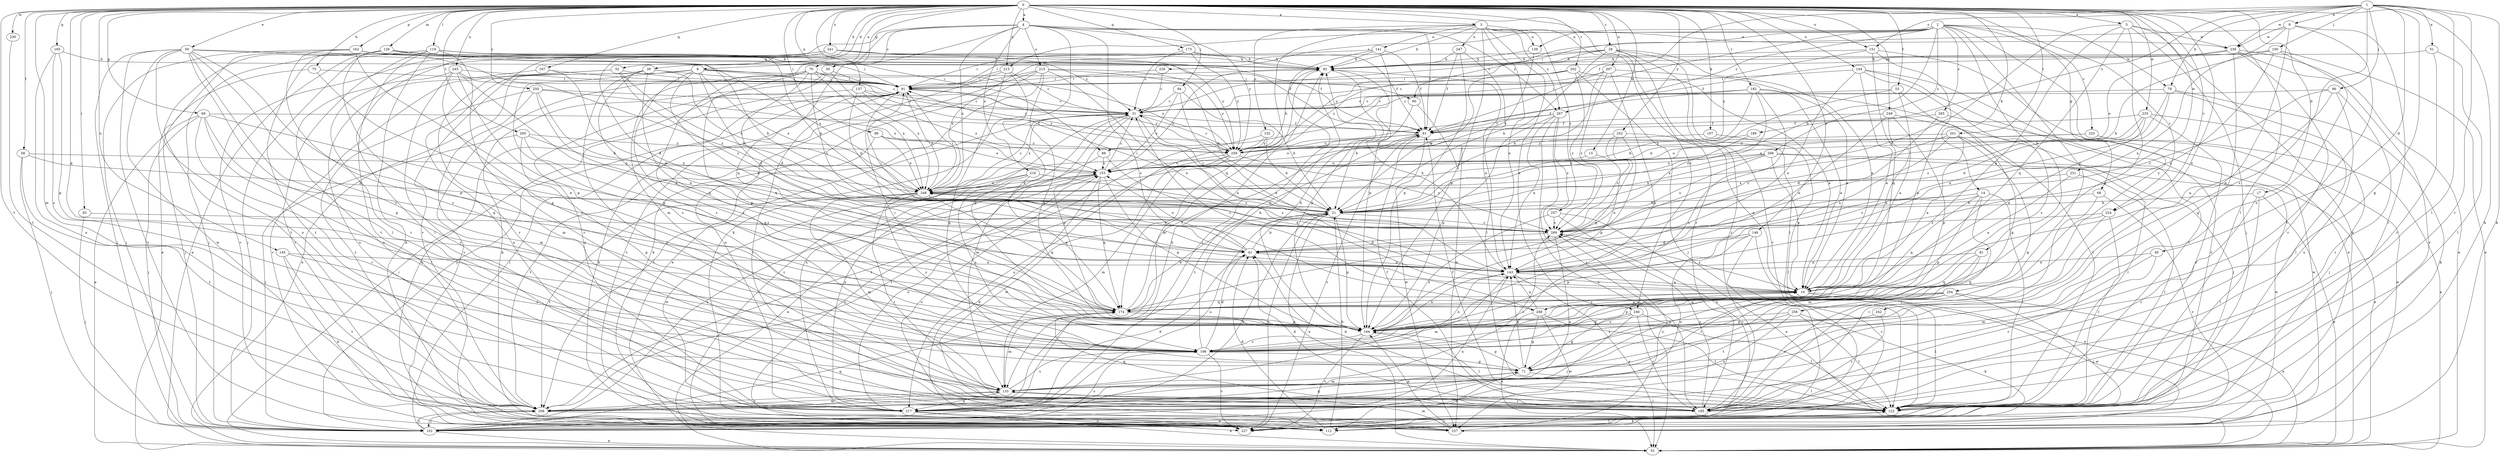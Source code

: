 strict digraph  {
0;
1;
2;
3;
4;
5;
8;
9;
10;
13;
14;
17;
21;
28;
30;
31;
32;
39;
40;
41;
50;
51;
52;
53;
58;
61;
68;
69;
70;
71;
75;
79;
81;
82;
83;
86;
88;
90;
91;
94;
96;
100;
102;
107;
112;
119;
122;
126;
133;
137;
139;
141;
143;
144;
145;
146;
151;
152;
153;
162;
164;
165;
167;
173;
174;
182;
185;
189;
196;
200;
201;
202;
206;
207;
213;
215;
216;
217;
224;
225;
226;
227;
230;
231;
235;
236;
237;
241;
242;
245;
246;
247;
248;
249;
250;
252;
254;
256;
257;
259;
265;
266;
267;
268;
269;
0 -> 3  [label=a];
0 -> 4  [label=a];
0 -> 5  [label=a];
0 -> 8  [label=a];
0 -> 13  [label=b];
0 -> 14  [label=b];
0 -> 17  [label=b];
0 -> 28  [label=c];
0 -> 32  [label=d];
0 -> 39  [label=d];
0 -> 50  [label=e];
0 -> 53  [label=f];
0 -> 58  [label=f];
0 -> 68  [label=g];
0 -> 69  [label=g];
0 -> 70  [label=g];
0 -> 75  [label=h];
0 -> 83  [label=i];
0 -> 86  [label=i];
0 -> 88  [label=i];
0 -> 94  [label=j];
0 -> 107  [label=k];
0 -> 112  [label=k];
0 -> 119  [label=l];
0 -> 122  [label=l];
0 -> 126  [label=m];
0 -> 133  [label=m];
0 -> 137  [label=n];
0 -> 144  [label=o];
0 -> 145  [label=o];
0 -> 146  [label=o];
0 -> 151  [label=o];
0 -> 162  [label=p];
0 -> 165  [label=q];
0 -> 167  [label=q];
0 -> 173  [label=q];
0 -> 174  [label=q];
0 -> 182  [label=r];
0 -> 200  [label=t];
0 -> 201  [label=t];
0 -> 202  [label=t];
0 -> 206  [label=t];
0 -> 207  [label=u];
0 -> 213  [label=u];
0 -> 224  [label=v];
0 -> 230  [label=w];
0 -> 231  [label=w];
0 -> 235  [label=w];
0 -> 241  [label=x];
0 -> 242  [label=x];
0 -> 245  [label=x];
0 -> 246  [label=x];
0 -> 249  [label=y];
0 -> 250  [label=y];
0 -> 252  [label=y];
1 -> 9  [label=a];
1 -> 40  [label=d];
1 -> 51  [label=e];
1 -> 61  [label=f];
1 -> 71  [label=g];
1 -> 79  [label=h];
1 -> 96  [label=j];
1 -> 100  [label=j];
1 -> 112  [label=k];
1 -> 122  [label=l];
1 -> 151  [label=o];
1 -> 185  [label=r];
1 -> 189  [label=s];
1 -> 196  [label=s];
1 -> 236  [label=w];
2 -> 21  [label=b];
2 -> 79  [label=h];
2 -> 81  [label=h];
2 -> 88  [label=i];
2 -> 90  [label=i];
2 -> 139  [label=n];
2 -> 213  [label=u];
2 -> 224  [label=v];
2 -> 225  [label=v];
2 -> 226  [label=v];
2 -> 254  [label=y];
2 -> 256  [label=y];
2 -> 265  [label=z];
2 -> 266  [label=z];
2 -> 267  [label=z];
3 -> 82  [label=h];
3 -> 139  [label=n];
3 -> 141  [label=n];
3 -> 143  [label=n];
3 -> 152  [label=o];
3 -> 164  [label=p];
3 -> 174  [label=q];
3 -> 185  [label=r];
3 -> 246  [label=x];
3 -> 247  [label=x];
3 -> 257  [label=y];
3 -> 267  [label=z];
4 -> 30  [label=c];
4 -> 61  [label=f];
4 -> 112  [label=k];
4 -> 133  [label=m];
4 -> 174  [label=q];
4 -> 215  [label=u];
4 -> 216  [label=u];
4 -> 227  [label=v];
4 -> 236  [label=w];
4 -> 248  [label=x];
4 -> 259  [label=y];
4 -> 267  [label=z];
4 -> 268  [label=z];
5 -> 10  [label=a];
5 -> 41  [label=d];
5 -> 102  [label=j];
5 -> 112  [label=k];
5 -> 164  [label=p];
5 -> 174  [label=q];
5 -> 236  [label=w];
8 -> 41  [label=d];
8 -> 52  [label=e];
8 -> 90  [label=i];
8 -> 91  [label=i];
8 -> 143  [label=n];
8 -> 174  [label=q];
8 -> 196  [label=s];
8 -> 248  [label=x];
8 -> 259  [label=y];
9 -> 31  [label=c];
9 -> 122  [label=l];
9 -> 143  [label=n];
9 -> 164  [label=p];
9 -> 206  [label=t];
9 -> 236  [label=w];
10 -> 122  [label=l];
10 -> 174  [label=q];
10 -> 237  [label=w];
10 -> 268  [label=z];
10 -> 269  [label=z];
13 -> 143  [label=n];
13 -> 153  [label=o];
14 -> 21  [label=b];
14 -> 71  [label=g];
14 -> 122  [label=l];
14 -> 164  [label=p];
14 -> 174  [label=q];
14 -> 269  [label=z];
17 -> 21  [label=b];
17 -> 52  [label=e];
17 -> 122  [label=l];
17 -> 185  [label=r];
21 -> 31  [label=c];
21 -> 52  [label=e];
21 -> 91  [label=i];
21 -> 164  [label=p];
21 -> 217  [label=u];
21 -> 227  [label=v];
21 -> 269  [label=z];
28 -> 10  [label=a];
28 -> 21  [label=b];
28 -> 82  [label=h];
28 -> 91  [label=i];
28 -> 122  [label=l];
28 -> 185  [label=r];
28 -> 227  [label=v];
28 -> 259  [label=y];
30 -> 91  [label=i];
30 -> 112  [label=k];
30 -> 217  [label=u];
30 -> 248  [label=x];
31 -> 61  [label=f];
31 -> 133  [label=m];
31 -> 143  [label=n];
31 -> 164  [label=p];
31 -> 206  [label=t];
31 -> 217  [label=u];
31 -> 248  [label=x];
32 -> 21  [label=b];
32 -> 91  [label=i];
32 -> 133  [label=m];
32 -> 227  [label=v];
32 -> 269  [label=z];
39 -> 91  [label=i];
39 -> 122  [label=l];
39 -> 164  [label=p];
39 -> 196  [label=s];
39 -> 217  [label=u];
39 -> 248  [label=x];
40 -> 133  [label=m];
40 -> 143  [label=n];
40 -> 185  [label=r];
41 -> 21  [label=b];
41 -> 143  [label=n];
41 -> 153  [label=o];
41 -> 248  [label=x];
50 -> 61  [label=f];
50 -> 71  [label=g];
50 -> 82  [label=h];
50 -> 102  [label=j];
50 -> 122  [label=l];
50 -> 164  [label=p];
50 -> 196  [label=s];
50 -> 217  [label=u];
50 -> 227  [label=v];
50 -> 237  [label=w];
51 -> 82  [label=h];
51 -> 122  [label=l];
51 -> 185  [label=r];
52 -> 91  [label=i];
53 -> 10  [label=a];
53 -> 21  [label=b];
53 -> 31  [label=c];
53 -> 71  [label=g];
58 -> 21  [label=b];
58 -> 102  [label=j];
58 -> 153  [label=o];
58 -> 206  [label=t];
61 -> 153  [label=o];
61 -> 206  [label=t];
61 -> 227  [label=v];
61 -> 237  [label=w];
61 -> 259  [label=y];
68 -> 21  [label=b];
68 -> 185  [label=r];
68 -> 227  [label=v];
69 -> 52  [label=e];
69 -> 61  [label=f];
69 -> 102  [label=j];
69 -> 122  [label=l];
69 -> 143  [label=n];
69 -> 174  [label=q];
69 -> 185  [label=r];
70 -> 41  [label=d];
70 -> 91  [label=i];
70 -> 174  [label=q];
70 -> 196  [label=s];
70 -> 227  [label=v];
70 -> 248  [label=x];
70 -> 259  [label=y];
70 -> 269  [label=z];
71 -> 112  [label=k];
71 -> 122  [label=l];
71 -> 133  [label=m];
71 -> 143  [label=n];
71 -> 164  [label=p];
75 -> 91  [label=i];
75 -> 102  [label=j];
75 -> 164  [label=p];
79 -> 31  [label=c];
79 -> 41  [label=d];
79 -> 112  [label=k];
79 -> 122  [label=l];
79 -> 143  [label=n];
81 -> 143  [label=n];
81 -> 174  [label=q];
81 -> 196  [label=s];
81 -> 206  [label=t];
82 -> 91  [label=i];
82 -> 133  [label=m];
82 -> 143  [label=n];
82 -> 153  [label=o];
82 -> 164  [label=p];
83 -> 102  [label=j];
83 -> 269  [label=z];
86 -> 153  [label=o];
86 -> 206  [label=t];
86 -> 248  [label=x];
86 -> 259  [label=y];
88 -> 10  [label=a];
88 -> 153  [label=o];
88 -> 217  [label=u];
90 -> 21  [label=b];
90 -> 237  [label=w];
91 -> 31  [label=c];
91 -> 102  [label=j];
91 -> 112  [label=k];
91 -> 248  [label=x];
91 -> 259  [label=y];
94 -> 10  [label=a];
94 -> 21  [label=b];
94 -> 31  [label=c];
94 -> 153  [label=o];
96 -> 10  [label=a];
96 -> 31  [label=c];
96 -> 185  [label=r];
96 -> 217  [label=u];
96 -> 269  [label=z];
100 -> 21  [label=b];
100 -> 52  [label=e];
100 -> 61  [label=f];
100 -> 82  [label=h];
100 -> 143  [label=n];
100 -> 196  [label=s];
102 -> 21  [label=b];
102 -> 52  [label=e];
102 -> 91  [label=i];
102 -> 143  [label=n];
102 -> 153  [label=o];
102 -> 174  [label=q];
102 -> 196  [label=s];
102 -> 206  [label=t];
107 -> 122  [label=l];
107 -> 259  [label=y];
112 -> 21  [label=b];
112 -> 41  [label=d];
119 -> 21  [label=b];
119 -> 52  [label=e];
119 -> 61  [label=f];
119 -> 82  [label=h];
119 -> 102  [label=j];
119 -> 112  [label=k];
119 -> 185  [label=r];
119 -> 206  [label=t];
119 -> 227  [label=v];
122 -> 41  [label=d];
122 -> 61  [label=f];
122 -> 112  [label=k];
122 -> 227  [label=v];
126 -> 21  [label=b];
126 -> 52  [label=e];
126 -> 82  [label=h];
126 -> 102  [label=j];
126 -> 185  [label=r];
126 -> 206  [label=t];
126 -> 269  [label=z];
133 -> 122  [label=l];
133 -> 185  [label=r];
133 -> 196  [label=s];
133 -> 206  [label=t];
133 -> 217  [label=u];
133 -> 269  [label=z];
137 -> 21  [label=b];
137 -> 31  [label=c];
137 -> 112  [label=k];
137 -> 153  [label=o];
137 -> 259  [label=y];
139 -> 82  [label=h];
139 -> 248  [label=x];
141 -> 61  [label=f];
141 -> 82  [label=h];
141 -> 91  [label=i];
141 -> 102  [label=j];
141 -> 164  [label=p];
143 -> 10  [label=a];
143 -> 52  [label=e];
143 -> 82  [label=h];
143 -> 133  [label=m];
144 -> 10  [label=a];
144 -> 91  [label=i];
144 -> 122  [label=l];
144 -> 143  [label=n];
144 -> 196  [label=s];
144 -> 227  [label=v];
145 -> 112  [label=k];
145 -> 143  [label=n];
145 -> 196  [label=s];
145 -> 206  [label=t];
146 -> 41  [label=d];
146 -> 52  [label=e];
146 -> 164  [label=p];
146 -> 217  [label=u];
146 -> 227  [label=v];
151 -> 52  [label=e];
151 -> 82  [label=h];
151 -> 164  [label=p];
151 -> 174  [label=q];
151 -> 259  [label=y];
152 -> 21  [label=b];
152 -> 206  [label=t];
152 -> 217  [label=u];
152 -> 259  [label=y];
153 -> 31  [label=c];
153 -> 52  [label=e];
153 -> 112  [label=k];
153 -> 164  [label=p];
153 -> 174  [label=q];
153 -> 227  [label=v];
153 -> 248  [label=x];
162 -> 82  [label=h];
162 -> 91  [label=i];
162 -> 102  [label=j];
162 -> 164  [label=p];
162 -> 196  [label=s];
162 -> 206  [label=t];
162 -> 248  [label=x];
164 -> 82  [label=h];
164 -> 91  [label=i];
164 -> 122  [label=l];
164 -> 143  [label=n];
164 -> 196  [label=s];
164 -> 227  [label=v];
165 -> 82  [label=h];
165 -> 164  [label=p];
165 -> 196  [label=s];
165 -> 217  [label=u];
167 -> 41  [label=d];
167 -> 91  [label=i];
167 -> 217  [label=u];
173 -> 31  [label=c];
173 -> 61  [label=f];
173 -> 82  [label=h];
173 -> 122  [label=l];
173 -> 248  [label=x];
173 -> 259  [label=y];
174 -> 21  [label=b];
174 -> 61  [label=f];
174 -> 133  [label=m];
174 -> 164  [label=p];
182 -> 10  [label=a];
182 -> 21  [label=b];
182 -> 31  [label=c];
182 -> 61  [label=f];
182 -> 122  [label=l];
182 -> 196  [label=s];
182 -> 269  [label=z];
185 -> 41  [label=d];
185 -> 61  [label=f];
185 -> 91  [label=i];
185 -> 174  [label=q];
185 -> 269  [label=z];
189 -> 248  [label=x];
189 -> 259  [label=y];
196 -> 41  [label=d];
196 -> 71  [label=g];
196 -> 82  [label=h];
196 -> 143  [label=n];
196 -> 227  [label=v];
200 -> 71  [label=g];
200 -> 102  [label=j];
200 -> 174  [label=q];
200 -> 248  [label=x];
200 -> 259  [label=y];
201 -> 10  [label=a];
201 -> 71  [label=g];
201 -> 122  [label=l];
201 -> 143  [label=n];
201 -> 259  [label=y];
201 -> 269  [label=z];
202 -> 10  [label=a];
202 -> 21  [label=b];
202 -> 91  [label=i];
202 -> 102  [label=j];
202 -> 259  [label=y];
202 -> 269  [label=z];
206 -> 102  [label=j];
206 -> 133  [label=m];
206 -> 237  [label=w];
207 -> 10  [label=a];
207 -> 21  [label=b];
207 -> 31  [label=c];
207 -> 91  [label=i];
207 -> 164  [label=p];
207 -> 269  [label=z];
213 -> 31  [label=c];
213 -> 71  [label=g];
213 -> 91  [label=i];
213 -> 164  [label=p];
213 -> 227  [label=v];
215 -> 21  [label=b];
215 -> 52  [label=e];
215 -> 91  [label=i];
215 -> 112  [label=k];
215 -> 143  [label=n];
215 -> 164  [label=p];
215 -> 217  [label=u];
215 -> 259  [label=y];
216 -> 174  [label=q];
216 -> 196  [label=s];
216 -> 237  [label=w];
216 -> 248  [label=x];
216 -> 269  [label=z];
217 -> 41  [label=d];
217 -> 52  [label=e];
217 -> 71  [label=g];
217 -> 82  [label=h];
217 -> 153  [label=o];
217 -> 227  [label=v];
224 -> 122  [label=l];
224 -> 133  [label=m];
224 -> 185  [label=r];
224 -> 269  [label=z];
225 -> 52  [label=e];
225 -> 153  [label=o];
225 -> 237  [label=w];
225 -> 259  [label=y];
226 -> 31  [label=c];
226 -> 91  [label=i];
227 -> 31  [label=c];
227 -> 122  [label=l];
230 -> 206  [label=t];
231 -> 10  [label=a];
231 -> 122  [label=l];
231 -> 248  [label=x];
235 -> 10  [label=a];
235 -> 61  [label=f];
235 -> 102  [label=j];
235 -> 122  [label=l];
235 -> 248  [label=x];
235 -> 269  [label=z];
236 -> 52  [label=e];
236 -> 71  [label=g];
236 -> 82  [label=h];
236 -> 153  [label=o];
236 -> 185  [label=r];
236 -> 227  [label=v];
237 -> 133  [label=m];
237 -> 153  [label=o];
237 -> 164  [label=p];
237 -> 269  [label=z];
241 -> 31  [label=c];
241 -> 41  [label=d];
241 -> 82  [label=h];
241 -> 185  [label=r];
241 -> 227  [label=v];
241 -> 259  [label=y];
242 -> 164  [label=p];
242 -> 185  [label=r];
245 -> 10  [label=a];
245 -> 31  [label=c];
245 -> 91  [label=i];
245 -> 164  [label=p];
245 -> 185  [label=r];
245 -> 196  [label=s];
245 -> 217  [label=u];
246 -> 71  [label=g];
246 -> 102  [label=j];
246 -> 122  [label=l];
246 -> 164  [label=p];
246 -> 185  [label=r];
247 -> 61  [label=f];
247 -> 82  [label=h];
247 -> 122  [label=l];
247 -> 164  [label=p];
248 -> 21  [label=b];
248 -> 31  [label=c];
248 -> 91  [label=i];
248 -> 122  [label=l];
248 -> 133  [label=m];
248 -> 174  [label=q];
248 -> 196  [label=s];
248 -> 206  [label=t];
248 -> 269  [label=z];
249 -> 10  [label=a];
249 -> 61  [label=f];
249 -> 102  [label=j];
249 -> 143  [label=n];
249 -> 164  [label=p];
250 -> 21  [label=b];
250 -> 31  [label=c];
250 -> 133  [label=m];
250 -> 143  [label=n];
250 -> 153  [label=o];
250 -> 206  [label=t];
252 -> 10  [label=a];
252 -> 164  [label=p];
252 -> 174  [label=q];
252 -> 259  [label=y];
252 -> 269  [label=z];
254 -> 52  [label=e];
254 -> 102  [label=j];
254 -> 164  [label=p];
254 -> 174  [label=q];
254 -> 185  [label=r];
254 -> 196  [label=s];
254 -> 206  [label=t];
256 -> 112  [label=k];
256 -> 122  [label=l];
256 -> 164  [label=p];
256 -> 196  [label=s];
256 -> 217  [label=u];
257 -> 52  [label=e];
257 -> 196  [label=s];
257 -> 227  [label=v];
257 -> 269  [label=z];
259 -> 31  [label=c];
259 -> 82  [label=h];
259 -> 133  [label=m];
259 -> 153  [label=o];
259 -> 206  [label=t];
259 -> 237  [label=w];
259 -> 269  [label=z];
265 -> 41  [label=d];
265 -> 61  [label=f];
265 -> 237  [label=w];
266 -> 10  [label=a];
266 -> 21  [label=b];
266 -> 52  [label=e];
266 -> 153  [label=o];
266 -> 237  [label=w];
266 -> 248  [label=x];
266 -> 269  [label=z];
267 -> 52  [label=e];
267 -> 61  [label=f];
267 -> 143  [label=n];
267 -> 164  [label=p];
267 -> 185  [label=r];
267 -> 259  [label=y];
267 -> 269  [label=z];
268 -> 10  [label=a];
268 -> 31  [label=c];
268 -> 52  [label=e];
268 -> 71  [label=g];
268 -> 122  [label=l];
268 -> 143  [label=n];
268 -> 237  [label=w];
269 -> 41  [label=d];
269 -> 91  [label=i];
269 -> 217  [label=u];
}
